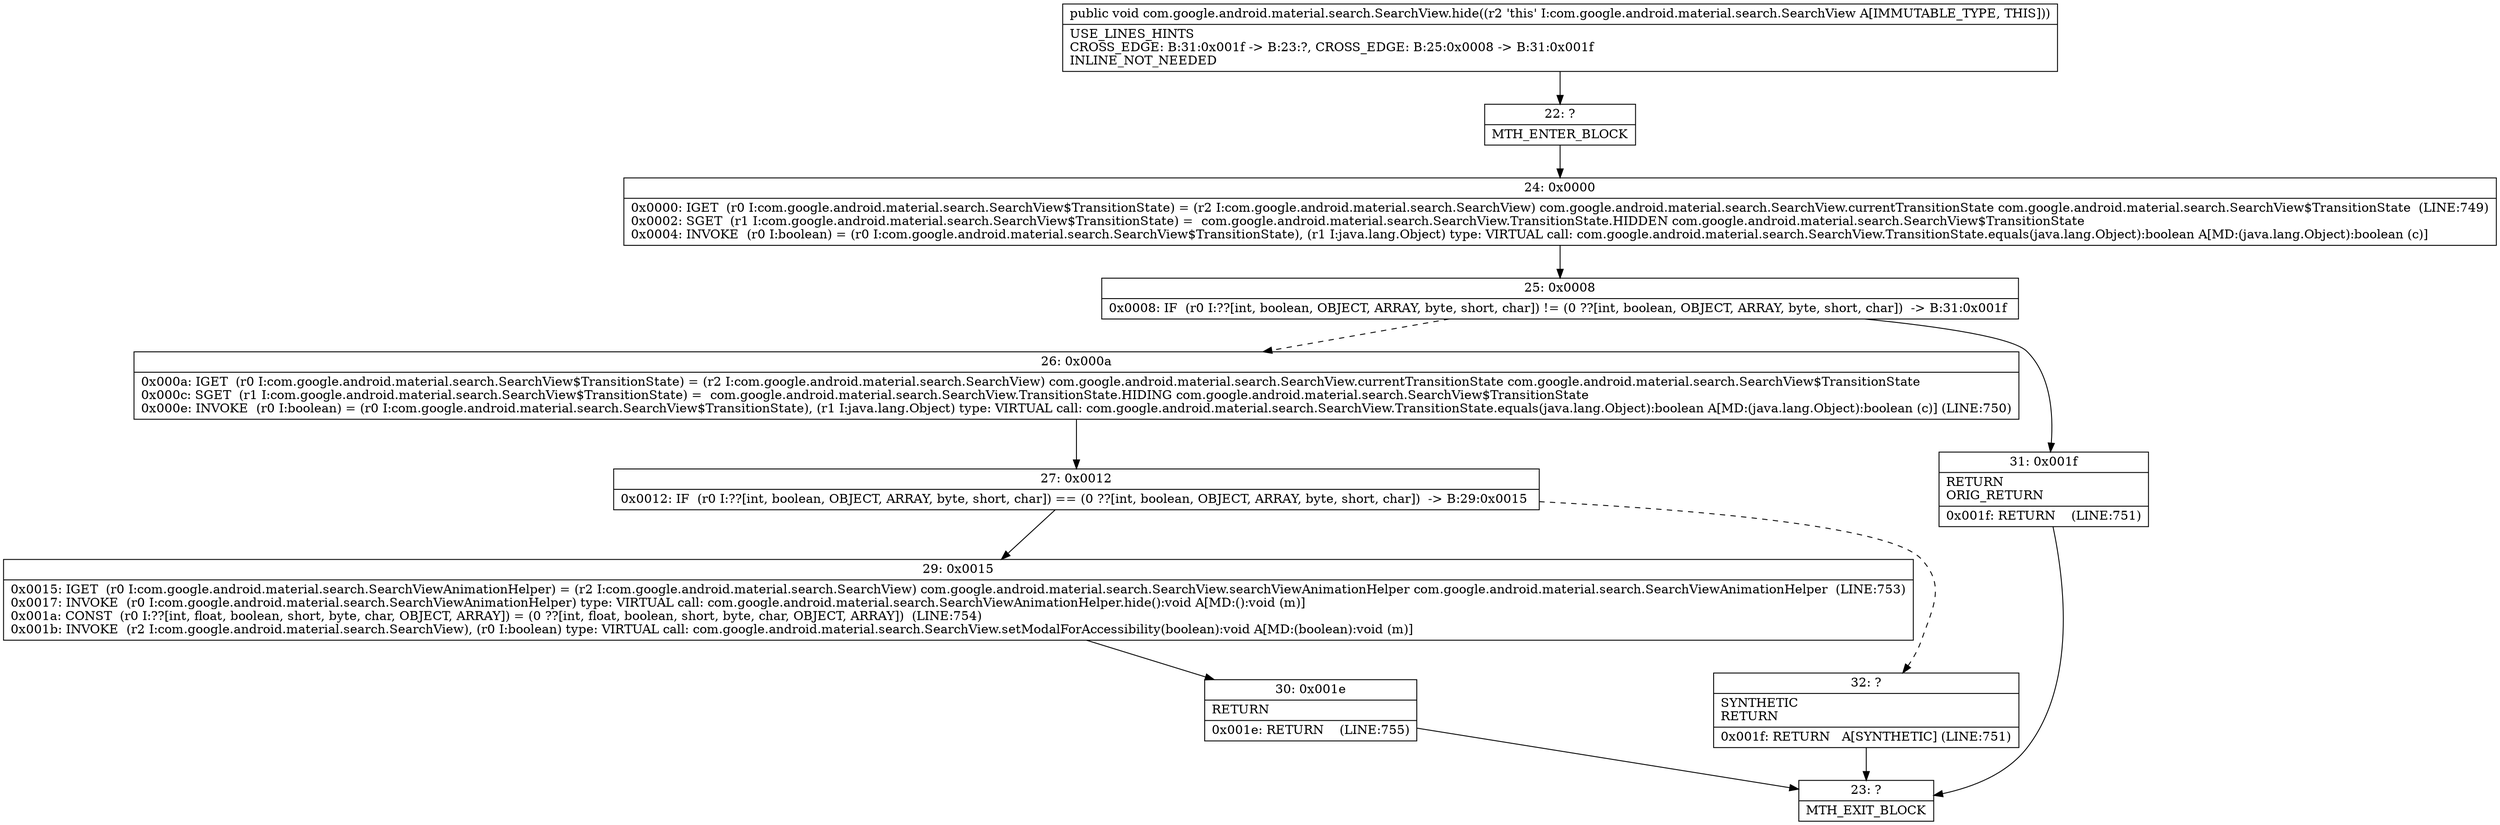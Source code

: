 digraph "CFG forcom.google.android.material.search.SearchView.hide()V" {
Node_22 [shape=record,label="{22\:\ ?|MTH_ENTER_BLOCK\l}"];
Node_24 [shape=record,label="{24\:\ 0x0000|0x0000: IGET  (r0 I:com.google.android.material.search.SearchView$TransitionState) = (r2 I:com.google.android.material.search.SearchView) com.google.android.material.search.SearchView.currentTransitionState com.google.android.material.search.SearchView$TransitionState  (LINE:749)\l0x0002: SGET  (r1 I:com.google.android.material.search.SearchView$TransitionState) =  com.google.android.material.search.SearchView.TransitionState.HIDDEN com.google.android.material.search.SearchView$TransitionState \l0x0004: INVOKE  (r0 I:boolean) = (r0 I:com.google.android.material.search.SearchView$TransitionState), (r1 I:java.lang.Object) type: VIRTUAL call: com.google.android.material.search.SearchView.TransitionState.equals(java.lang.Object):boolean A[MD:(java.lang.Object):boolean (c)]\l}"];
Node_25 [shape=record,label="{25\:\ 0x0008|0x0008: IF  (r0 I:??[int, boolean, OBJECT, ARRAY, byte, short, char]) != (0 ??[int, boolean, OBJECT, ARRAY, byte, short, char])  \-\> B:31:0x001f \l}"];
Node_26 [shape=record,label="{26\:\ 0x000a|0x000a: IGET  (r0 I:com.google.android.material.search.SearchView$TransitionState) = (r2 I:com.google.android.material.search.SearchView) com.google.android.material.search.SearchView.currentTransitionState com.google.android.material.search.SearchView$TransitionState \l0x000c: SGET  (r1 I:com.google.android.material.search.SearchView$TransitionState) =  com.google.android.material.search.SearchView.TransitionState.HIDING com.google.android.material.search.SearchView$TransitionState \l0x000e: INVOKE  (r0 I:boolean) = (r0 I:com.google.android.material.search.SearchView$TransitionState), (r1 I:java.lang.Object) type: VIRTUAL call: com.google.android.material.search.SearchView.TransitionState.equals(java.lang.Object):boolean A[MD:(java.lang.Object):boolean (c)] (LINE:750)\l}"];
Node_27 [shape=record,label="{27\:\ 0x0012|0x0012: IF  (r0 I:??[int, boolean, OBJECT, ARRAY, byte, short, char]) == (0 ??[int, boolean, OBJECT, ARRAY, byte, short, char])  \-\> B:29:0x0015 \l}"];
Node_29 [shape=record,label="{29\:\ 0x0015|0x0015: IGET  (r0 I:com.google.android.material.search.SearchViewAnimationHelper) = (r2 I:com.google.android.material.search.SearchView) com.google.android.material.search.SearchView.searchViewAnimationHelper com.google.android.material.search.SearchViewAnimationHelper  (LINE:753)\l0x0017: INVOKE  (r0 I:com.google.android.material.search.SearchViewAnimationHelper) type: VIRTUAL call: com.google.android.material.search.SearchViewAnimationHelper.hide():void A[MD:():void (m)]\l0x001a: CONST  (r0 I:??[int, float, boolean, short, byte, char, OBJECT, ARRAY]) = (0 ??[int, float, boolean, short, byte, char, OBJECT, ARRAY])  (LINE:754)\l0x001b: INVOKE  (r2 I:com.google.android.material.search.SearchView), (r0 I:boolean) type: VIRTUAL call: com.google.android.material.search.SearchView.setModalForAccessibility(boolean):void A[MD:(boolean):void (m)]\l}"];
Node_30 [shape=record,label="{30\:\ 0x001e|RETURN\l|0x001e: RETURN    (LINE:755)\l}"];
Node_23 [shape=record,label="{23\:\ ?|MTH_EXIT_BLOCK\l}"];
Node_32 [shape=record,label="{32\:\ ?|SYNTHETIC\lRETURN\l|0x001f: RETURN   A[SYNTHETIC] (LINE:751)\l}"];
Node_31 [shape=record,label="{31\:\ 0x001f|RETURN\lORIG_RETURN\l|0x001f: RETURN    (LINE:751)\l}"];
MethodNode[shape=record,label="{public void com.google.android.material.search.SearchView.hide((r2 'this' I:com.google.android.material.search.SearchView A[IMMUTABLE_TYPE, THIS]))  | USE_LINES_HINTS\lCROSS_EDGE: B:31:0x001f \-\> B:23:?, CROSS_EDGE: B:25:0x0008 \-\> B:31:0x001f\lINLINE_NOT_NEEDED\l}"];
MethodNode -> Node_22;Node_22 -> Node_24;
Node_24 -> Node_25;
Node_25 -> Node_26[style=dashed];
Node_25 -> Node_31;
Node_26 -> Node_27;
Node_27 -> Node_29;
Node_27 -> Node_32[style=dashed];
Node_29 -> Node_30;
Node_30 -> Node_23;
Node_32 -> Node_23;
Node_31 -> Node_23;
}

